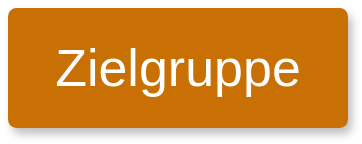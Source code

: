 <mxfile version="22.0.2" type="device">
  <diagram name="Seite-1" id="bE0FFzZjwzBr-OOloAX4">
    <mxGraphModel dx="1050" dy="566" grid="1" gridSize="10" guides="1" tooltips="1" connect="1" arrows="1" fold="1" page="1" pageScale="1" pageWidth="827" pageHeight="1169" math="0" shadow="0">
      <root>
        <mxCell id="0" />
        <mxCell id="1" parent="0" />
        <mxCell id="ANY-BuPpHP8BrqiII3BN-1" value="Zielgruppe" style="rounded=1;whiteSpace=wrap;html=1;shadow=1;labelBackgroundColor=none;strokeColor=none;strokeWidth=3;fillColor=#c87004;fontFamily=Helvetica;fontSize=26;fontColor=#FFFFFF;align=center;spacing=5;fontStyle=0;arcSize=7;perimeterSpacing=2;" vertex="1" parent="1">
          <mxGeometry x="40" y="40" width="170" height="60" as="geometry" />
        </mxCell>
      </root>
    </mxGraphModel>
  </diagram>
</mxfile>
